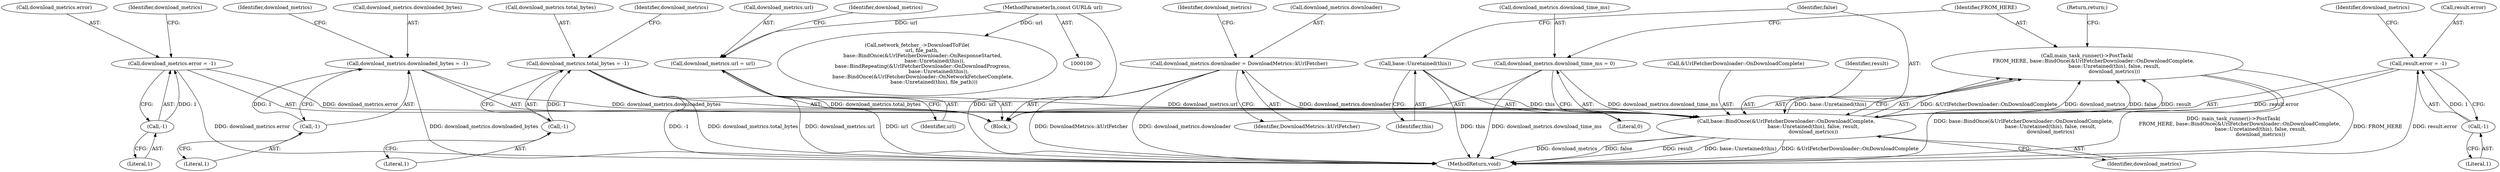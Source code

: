 digraph "0_Chrome_e7b0b560a8f1c3f1c15a2c7486d212543660b8a6_1@API" {
"1000149" [label="(Call,main_task_runner()->PostTask(\n        FROM_HERE, base::BindOnce(&UrlFetcherDownloader::OnDownloadComplete,\n                                  base::Unretained(this), false, result,\n                                  download_metrics)))"];
"1000151" [label="(Call,base::BindOnce(&UrlFetcherDownloader::OnDownloadComplete,\n                                  base::Unretained(this), false, result,\n                                  download_metrics))"];
"1000154" [label="(Call,base::Unretained(this))"];
"1000109" [label="(Call,result.error = -1)"];
"1000113" [label="(Call,-1)"];
"1000116" [label="(Call,download_metrics.url = url)"];
"1000101" [label="(MethodParameterIn,const GURL& url)"];
"1000138" [label="(Call,download_metrics.total_bytes = -1)"];
"1000142" [label="(Call,-1)"];
"1000126" [label="(Call,download_metrics.error = -1)"];
"1000130" [label="(Call,-1)"];
"1000132" [label="(Call,download_metrics.downloaded_bytes = -1)"];
"1000136" [label="(Call,-1)"];
"1000121" [label="(Call,download_metrics.downloader = DownloadMetrics::kUrlFetcher)"];
"1000144" [label="(Call,download_metrics.download_time_ms = 0)"];
"1000116" [label="(Call,download_metrics.url = url)"];
"1000114" [label="(Literal,1)"];
"1000126" [label="(Call,download_metrics.error = -1)"];
"1000131" [label="(Literal,1)"];
"1000107" [label="(Block,)"];
"1000118" [label="(Identifier,download_metrics)"];
"1000127" [label="(Call,download_metrics.error)"];
"1000138" [label="(Call,download_metrics.total_bytes = -1)"];
"1000159" [label="(Return,return;)"];
"1000149" [label="(Call,main_task_runner()->PostTask(\n        FROM_HERE, base::BindOnce(&UrlFetcherDownloader::OnDownloadComplete,\n                                  base::Unretained(this), false, result,\n                                  download_metrics)))"];
"1000142" [label="(Call,-1)"];
"1000110" [label="(Call,result.error)"];
"1000190" [label="(MethodReturn,void)"];
"1000134" [label="(Identifier,download_metrics)"];
"1000140" [label="(Identifier,download_metrics)"];
"1000125" [label="(Identifier,DownloadMetrics::kUrlFetcher)"];
"1000158" [label="(Identifier,download_metrics)"];
"1000156" [label="(Identifier,false)"];
"1000151" [label="(Call,base::BindOnce(&UrlFetcherDownloader::OnDownloadComplete,\n                                  base::Unretained(this), false, result,\n                                  download_metrics))"];
"1000130" [label="(Call,-1)"];
"1000150" [label="(Identifier,FROM_HERE)"];
"1000133" [label="(Call,download_metrics.downloaded_bytes)"];
"1000101" [label="(MethodParameterIn,const GURL& url)"];
"1000117" [label="(Call,download_metrics.url)"];
"1000143" [label="(Literal,1)"];
"1000154" [label="(Call,base::Unretained(this))"];
"1000123" [label="(Identifier,download_metrics)"];
"1000122" [label="(Call,download_metrics.downloader)"];
"1000145" [label="(Call,download_metrics.download_time_ms)"];
"1000109" [label="(Call,result.error = -1)"];
"1000148" [label="(Literal,0)"];
"1000152" [label="(Call,&UrlFetcherDownloader::OnDownloadComplete)"];
"1000168" [label="(Call,network_fetcher_->DownloadToFile(\n      url, file_path,\n       base::BindOnce(&UrlFetcherDownloader::OnResponseStarted,\n                      base::Unretained(this)),\n       base::BindRepeating(&UrlFetcherDownloader::OnDownloadProgress,\n                           base::Unretained(this)),\n       base::BindOnce(&UrlFetcherDownloader::OnNetworkFetcherComplete,\n                     base::Unretained(this), file_path)))"];
"1000157" [label="(Identifier,result)"];
"1000144" [label="(Call,download_metrics.download_time_ms = 0)"];
"1000139" [label="(Call,download_metrics.total_bytes)"];
"1000121" [label="(Call,download_metrics.downloader = DownloadMetrics::kUrlFetcher)"];
"1000132" [label="(Call,download_metrics.downloaded_bytes = -1)"];
"1000146" [label="(Identifier,download_metrics)"];
"1000137" [label="(Literal,1)"];
"1000113" [label="(Call,-1)"];
"1000128" [label="(Identifier,download_metrics)"];
"1000136" [label="(Call,-1)"];
"1000155" [label="(Identifier,this)"];
"1000120" [label="(Identifier,url)"];
"1000149" -> "1000107"  [label="AST: "];
"1000149" -> "1000151"  [label="CFG: "];
"1000150" -> "1000149"  [label="AST: "];
"1000151" -> "1000149"  [label="AST: "];
"1000159" -> "1000149"  [label="CFG: "];
"1000149" -> "1000190"  [label="DDG: base::BindOnce(&UrlFetcherDownloader::OnDownloadComplete,\n                                  base::Unretained(this), false, result,\n                                  download_metrics)"];
"1000149" -> "1000190"  [label="DDG: main_task_runner()->PostTask(\n        FROM_HERE, base::BindOnce(&UrlFetcherDownloader::OnDownloadComplete,\n                                  base::Unretained(this), false, result,\n                                  download_metrics))"];
"1000149" -> "1000190"  [label="DDG: FROM_HERE"];
"1000151" -> "1000149"  [label="DDG: &UrlFetcherDownloader::OnDownloadComplete"];
"1000151" -> "1000149"  [label="DDG: download_metrics"];
"1000151" -> "1000149"  [label="DDG: false"];
"1000151" -> "1000149"  [label="DDG: result"];
"1000151" -> "1000149"  [label="DDG: base::Unretained(this)"];
"1000151" -> "1000158"  [label="CFG: "];
"1000152" -> "1000151"  [label="AST: "];
"1000154" -> "1000151"  [label="AST: "];
"1000156" -> "1000151"  [label="AST: "];
"1000157" -> "1000151"  [label="AST: "];
"1000158" -> "1000151"  [label="AST: "];
"1000151" -> "1000190"  [label="DDG: result"];
"1000151" -> "1000190"  [label="DDG: base::Unretained(this)"];
"1000151" -> "1000190"  [label="DDG: &UrlFetcherDownloader::OnDownloadComplete"];
"1000151" -> "1000190"  [label="DDG: download_metrics"];
"1000151" -> "1000190"  [label="DDG: false"];
"1000154" -> "1000151"  [label="DDG: this"];
"1000109" -> "1000151"  [label="DDG: result.error"];
"1000116" -> "1000151"  [label="DDG: download_metrics.url"];
"1000138" -> "1000151"  [label="DDG: download_metrics.total_bytes"];
"1000126" -> "1000151"  [label="DDG: download_metrics.error"];
"1000132" -> "1000151"  [label="DDG: download_metrics.downloaded_bytes"];
"1000121" -> "1000151"  [label="DDG: download_metrics.downloader"];
"1000144" -> "1000151"  [label="DDG: download_metrics.download_time_ms"];
"1000154" -> "1000155"  [label="CFG: "];
"1000155" -> "1000154"  [label="AST: "];
"1000156" -> "1000154"  [label="CFG: "];
"1000154" -> "1000190"  [label="DDG: this"];
"1000109" -> "1000107"  [label="AST: "];
"1000109" -> "1000113"  [label="CFG: "];
"1000110" -> "1000109"  [label="AST: "];
"1000113" -> "1000109"  [label="AST: "];
"1000118" -> "1000109"  [label="CFG: "];
"1000109" -> "1000190"  [label="DDG: result.error"];
"1000113" -> "1000109"  [label="DDG: 1"];
"1000113" -> "1000114"  [label="CFG: "];
"1000114" -> "1000113"  [label="AST: "];
"1000116" -> "1000107"  [label="AST: "];
"1000116" -> "1000120"  [label="CFG: "];
"1000117" -> "1000116"  [label="AST: "];
"1000120" -> "1000116"  [label="AST: "];
"1000123" -> "1000116"  [label="CFG: "];
"1000116" -> "1000190"  [label="DDG: download_metrics.url"];
"1000116" -> "1000190"  [label="DDG: url"];
"1000101" -> "1000116"  [label="DDG: url"];
"1000101" -> "1000100"  [label="AST: "];
"1000101" -> "1000190"  [label="DDG: url"];
"1000101" -> "1000168"  [label="DDG: url"];
"1000138" -> "1000107"  [label="AST: "];
"1000138" -> "1000142"  [label="CFG: "];
"1000139" -> "1000138"  [label="AST: "];
"1000142" -> "1000138"  [label="AST: "];
"1000146" -> "1000138"  [label="CFG: "];
"1000138" -> "1000190"  [label="DDG: -1"];
"1000138" -> "1000190"  [label="DDG: download_metrics.total_bytes"];
"1000142" -> "1000138"  [label="DDG: 1"];
"1000142" -> "1000143"  [label="CFG: "];
"1000143" -> "1000142"  [label="AST: "];
"1000126" -> "1000107"  [label="AST: "];
"1000126" -> "1000130"  [label="CFG: "];
"1000127" -> "1000126"  [label="AST: "];
"1000130" -> "1000126"  [label="AST: "];
"1000134" -> "1000126"  [label="CFG: "];
"1000126" -> "1000190"  [label="DDG: download_metrics.error"];
"1000130" -> "1000126"  [label="DDG: 1"];
"1000130" -> "1000131"  [label="CFG: "];
"1000131" -> "1000130"  [label="AST: "];
"1000132" -> "1000107"  [label="AST: "];
"1000132" -> "1000136"  [label="CFG: "];
"1000133" -> "1000132"  [label="AST: "];
"1000136" -> "1000132"  [label="AST: "];
"1000140" -> "1000132"  [label="CFG: "];
"1000132" -> "1000190"  [label="DDG: download_metrics.downloaded_bytes"];
"1000136" -> "1000132"  [label="DDG: 1"];
"1000136" -> "1000137"  [label="CFG: "];
"1000137" -> "1000136"  [label="AST: "];
"1000121" -> "1000107"  [label="AST: "];
"1000121" -> "1000125"  [label="CFG: "];
"1000122" -> "1000121"  [label="AST: "];
"1000125" -> "1000121"  [label="AST: "];
"1000128" -> "1000121"  [label="CFG: "];
"1000121" -> "1000190"  [label="DDG: DownloadMetrics::kUrlFetcher"];
"1000121" -> "1000190"  [label="DDG: download_metrics.downloader"];
"1000144" -> "1000107"  [label="AST: "];
"1000144" -> "1000148"  [label="CFG: "];
"1000145" -> "1000144"  [label="AST: "];
"1000148" -> "1000144"  [label="AST: "];
"1000150" -> "1000144"  [label="CFG: "];
"1000144" -> "1000190"  [label="DDG: download_metrics.download_time_ms"];
}
